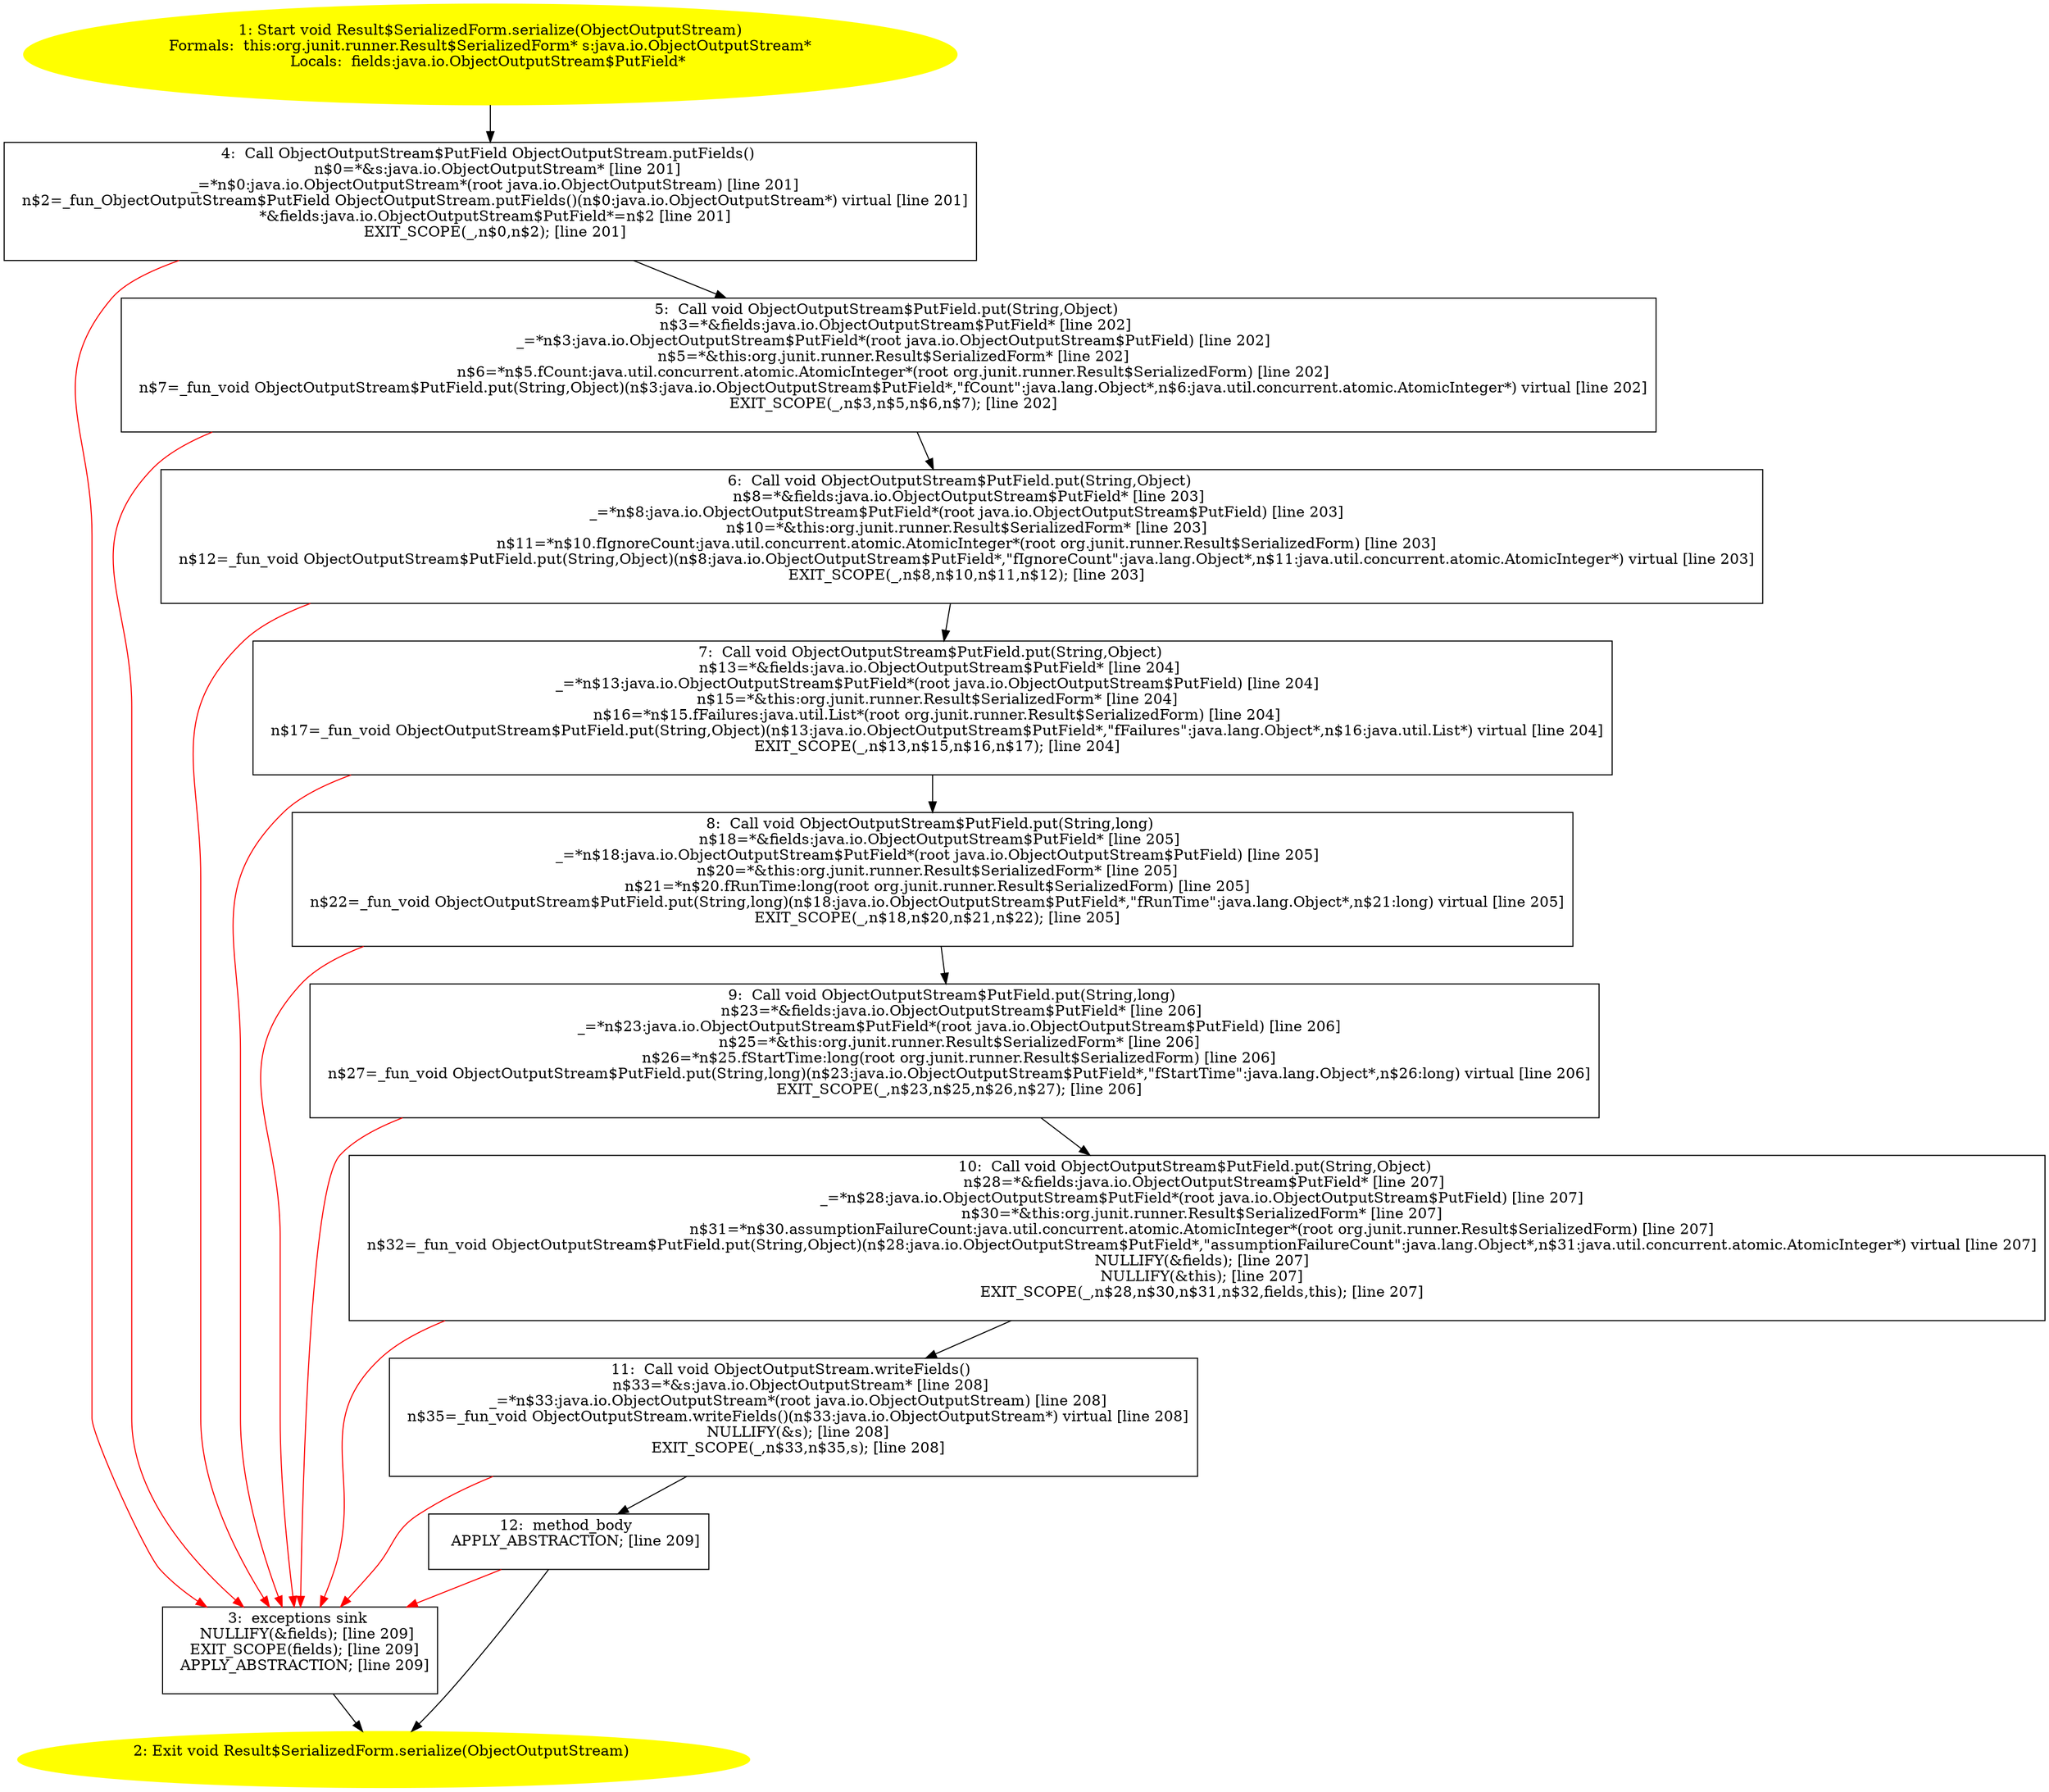 /* @generated */
digraph cfg {
"org.junit.runner.Result$SerializedForm.serialize(java.io.ObjectOutputStream):void.a811cc4a1532192bb1408514991e0521_1" [label="1: Start void Result$SerializedForm.serialize(ObjectOutputStream)\nFormals:  this:org.junit.runner.Result$SerializedForm* s:java.io.ObjectOutputStream*\nLocals:  fields:java.io.ObjectOutputStream$PutField* \n  " color=yellow style=filled]
	

	 "org.junit.runner.Result$SerializedForm.serialize(java.io.ObjectOutputStream):void.a811cc4a1532192bb1408514991e0521_1" -> "org.junit.runner.Result$SerializedForm.serialize(java.io.ObjectOutputStream):void.a811cc4a1532192bb1408514991e0521_4" ;
"org.junit.runner.Result$SerializedForm.serialize(java.io.ObjectOutputStream):void.a811cc4a1532192bb1408514991e0521_2" [label="2: Exit void Result$SerializedForm.serialize(ObjectOutputStream) \n  " color=yellow style=filled]
	

"org.junit.runner.Result$SerializedForm.serialize(java.io.ObjectOutputStream):void.a811cc4a1532192bb1408514991e0521_3" [label="3:  exceptions sink \n   NULLIFY(&fields); [line 209]\n  EXIT_SCOPE(fields); [line 209]\n  APPLY_ABSTRACTION; [line 209]\n " shape="box"]
	

	 "org.junit.runner.Result$SerializedForm.serialize(java.io.ObjectOutputStream):void.a811cc4a1532192bb1408514991e0521_3" -> "org.junit.runner.Result$SerializedForm.serialize(java.io.ObjectOutputStream):void.a811cc4a1532192bb1408514991e0521_2" ;
"org.junit.runner.Result$SerializedForm.serialize(java.io.ObjectOutputStream):void.a811cc4a1532192bb1408514991e0521_4" [label="4:  Call ObjectOutputStream$PutField ObjectOutputStream.putFields() \n   n$0=*&s:java.io.ObjectOutputStream* [line 201]\n  _=*n$0:java.io.ObjectOutputStream*(root java.io.ObjectOutputStream) [line 201]\n  n$2=_fun_ObjectOutputStream$PutField ObjectOutputStream.putFields()(n$0:java.io.ObjectOutputStream*) virtual [line 201]\n  *&fields:java.io.ObjectOutputStream$PutField*=n$2 [line 201]\n  EXIT_SCOPE(_,n$0,n$2); [line 201]\n " shape="box"]
	

	 "org.junit.runner.Result$SerializedForm.serialize(java.io.ObjectOutputStream):void.a811cc4a1532192bb1408514991e0521_4" -> "org.junit.runner.Result$SerializedForm.serialize(java.io.ObjectOutputStream):void.a811cc4a1532192bb1408514991e0521_5" ;
	 "org.junit.runner.Result$SerializedForm.serialize(java.io.ObjectOutputStream):void.a811cc4a1532192bb1408514991e0521_4" -> "org.junit.runner.Result$SerializedForm.serialize(java.io.ObjectOutputStream):void.a811cc4a1532192bb1408514991e0521_3" [color="red" ];
"org.junit.runner.Result$SerializedForm.serialize(java.io.ObjectOutputStream):void.a811cc4a1532192bb1408514991e0521_5" [label="5:  Call void ObjectOutputStream$PutField.put(String,Object) \n   n$3=*&fields:java.io.ObjectOutputStream$PutField* [line 202]\n  _=*n$3:java.io.ObjectOutputStream$PutField*(root java.io.ObjectOutputStream$PutField) [line 202]\n  n$5=*&this:org.junit.runner.Result$SerializedForm* [line 202]\n  n$6=*n$5.fCount:java.util.concurrent.atomic.AtomicInteger*(root org.junit.runner.Result$SerializedForm) [line 202]\n  n$7=_fun_void ObjectOutputStream$PutField.put(String,Object)(n$3:java.io.ObjectOutputStream$PutField*,\"fCount\":java.lang.Object*,n$6:java.util.concurrent.atomic.AtomicInteger*) virtual [line 202]\n  EXIT_SCOPE(_,n$3,n$5,n$6,n$7); [line 202]\n " shape="box"]
	

	 "org.junit.runner.Result$SerializedForm.serialize(java.io.ObjectOutputStream):void.a811cc4a1532192bb1408514991e0521_5" -> "org.junit.runner.Result$SerializedForm.serialize(java.io.ObjectOutputStream):void.a811cc4a1532192bb1408514991e0521_6" ;
	 "org.junit.runner.Result$SerializedForm.serialize(java.io.ObjectOutputStream):void.a811cc4a1532192bb1408514991e0521_5" -> "org.junit.runner.Result$SerializedForm.serialize(java.io.ObjectOutputStream):void.a811cc4a1532192bb1408514991e0521_3" [color="red" ];
"org.junit.runner.Result$SerializedForm.serialize(java.io.ObjectOutputStream):void.a811cc4a1532192bb1408514991e0521_6" [label="6:  Call void ObjectOutputStream$PutField.put(String,Object) \n   n$8=*&fields:java.io.ObjectOutputStream$PutField* [line 203]\n  _=*n$8:java.io.ObjectOutputStream$PutField*(root java.io.ObjectOutputStream$PutField) [line 203]\n  n$10=*&this:org.junit.runner.Result$SerializedForm* [line 203]\n  n$11=*n$10.fIgnoreCount:java.util.concurrent.atomic.AtomicInteger*(root org.junit.runner.Result$SerializedForm) [line 203]\n  n$12=_fun_void ObjectOutputStream$PutField.put(String,Object)(n$8:java.io.ObjectOutputStream$PutField*,\"fIgnoreCount\":java.lang.Object*,n$11:java.util.concurrent.atomic.AtomicInteger*) virtual [line 203]\n  EXIT_SCOPE(_,n$8,n$10,n$11,n$12); [line 203]\n " shape="box"]
	

	 "org.junit.runner.Result$SerializedForm.serialize(java.io.ObjectOutputStream):void.a811cc4a1532192bb1408514991e0521_6" -> "org.junit.runner.Result$SerializedForm.serialize(java.io.ObjectOutputStream):void.a811cc4a1532192bb1408514991e0521_7" ;
	 "org.junit.runner.Result$SerializedForm.serialize(java.io.ObjectOutputStream):void.a811cc4a1532192bb1408514991e0521_6" -> "org.junit.runner.Result$SerializedForm.serialize(java.io.ObjectOutputStream):void.a811cc4a1532192bb1408514991e0521_3" [color="red" ];
"org.junit.runner.Result$SerializedForm.serialize(java.io.ObjectOutputStream):void.a811cc4a1532192bb1408514991e0521_7" [label="7:  Call void ObjectOutputStream$PutField.put(String,Object) \n   n$13=*&fields:java.io.ObjectOutputStream$PutField* [line 204]\n  _=*n$13:java.io.ObjectOutputStream$PutField*(root java.io.ObjectOutputStream$PutField) [line 204]\n  n$15=*&this:org.junit.runner.Result$SerializedForm* [line 204]\n  n$16=*n$15.fFailures:java.util.List*(root org.junit.runner.Result$SerializedForm) [line 204]\n  n$17=_fun_void ObjectOutputStream$PutField.put(String,Object)(n$13:java.io.ObjectOutputStream$PutField*,\"fFailures\":java.lang.Object*,n$16:java.util.List*) virtual [line 204]\n  EXIT_SCOPE(_,n$13,n$15,n$16,n$17); [line 204]\n " shape="box"]
	

	 "org.junit.runner.Result$SerializedForm.serialize(java.io.ObjectOutputStream):void.a811cc4a1532192bb1408514991e0521_7" -> "org.junit.runner.Result$SerializedForm.serialize(java.io.ObjectOutputStream):void.a811cc4a1532192bb1408514991e0521_8" ;
	 "org.junit.runner.Result$SerializedForm.serialize(java.io.ObjectOutputStream):void.a811cc4a1532192bb1408514991e0521_7" -> "org.junit.runner.Result$SerializedForm.serialize(java.io.ObjectOutputStream):void.a811cc4a1532192bb1408514991e0521_3" [color="red" ];
"org.junit.runner.Result$SerializedForm.serialize(java.io.ObjectOutputStream):void.a811cc4a1532192bb1408514991e0521_8" [label="8:  Call void ObjectOutputStream$PutField.put(String,long) \n   n$18=*&fields:java.io.ObjectOutputStream$PutField* [line 205]\n  _=*n$18:java.io.ObjectOutputStream$PutField*(root java.io.ObjectOutputStream$PutField) [line 205]\n  n$20=*&this:org.junit.runner.Result$SerializedForm* [line 205]\n  n$21=*n$20.fRunTime:long(root org.junit.runner.Result$SerializedForm) [line 205]\n  n$22=_fun_void ObjectOutputStream$PutField.put(String,long)(n$18:java.io.ObjectOutputStream$PutField*,\"fRunTime\":java.lang.Object*,n$21:long) virtual [line 205]\n  EXIT_SCOPE(_,n$18,n$20,n$21,n$22); [line 205]\n " shape="box"]
	

	 "org.junit.runner.Result$SerializedForm.serialize(java.io.ObjectOutputStream):void.a811cc4a1532192bb1408514991e0521_8" -> "org.junit.runner.Result$SerializedForm.serialize(java.io.ObjectOutputStream):void.a811cc4a1532192bb1408514991e0521_9" ;
	 "org.junit.runner.Result$SerializedForm.serialize(java.io.ObjectOutputStream):void.a811cc4a1532192bb1408514991e0521_8" -> "org.junit.runner.Result$SerializedForm.serialize(java.io.ObjectOutputStream):void.a811cc4a1532192bb1408514991e0521_3" [color="red" ];
"org.junit.runner.Result$SerializedForm.serialize(java.io.ObjectOutputStream):void.a811cc4a1532192bb1408514991e0521_9" [label="9:  Call void ObjectOutputStream$PutField.put(String,long) \n   n$23=*&fields:java.io.ObjectOutputStream$PutField* [line 206]\n  _=*n$23:java.io.ObjectOutputStream$PutField*(root java.io.ObjectOutputStream$PutField) [line 206]\n  n$25=*&this:org.junit.runner.Result$SerializedForm* [line 206]\n  n$26=*n$25.fStartTime:long(root org.junit.runner.Result$SerializedForm) [line 206]\n  n$27=_fun_void ObjectOutputStream$PutField.put(String,long)(n$23:java.io.ObjectOutputStream$PutField*,\"fStartTime\":java.lang.Object*,n$26:long) virtual [line 206]\n  EXIT_SCOPE(_,n$23,n$25,n$26,n$27); [line 206]\n " shape="box"]
	

	 "org.junit.runner.Result$SerializedForm.serialize(java.io.ObjectOutputStream):void.a811cc4a1532192bb1408514991e0521_9" -> "org.junit.runner.Result$SerializedForm.serialize(java.io.ObjectOutputStream):void.a811cc4a1532192bb1408514991e0521_10" ;
	 "org.junit.runner.Result$SerializedForm.serialize(java.io.ObjectOutputStream):void.a811cc4a1532192bb1408514991e0521_9" -> "org.junit.runner.Result$SerializedForm.serialize(java.io.ObjectOutputStream):void.a811cc4a1532192bb1408514991e0521_3" [color="red" ];
"org.junit.runner.Result$SerializedForm.serialize(java.io.ObjectOutputStream):void.a811cc4a1532192bb1408514991e0521_10" [label="10:  Call void ObjectOutputStream$PutField.put(String,Object) \n   n$28=*&fields:java.io.ObjectOutputStream$PutField* [line 207]\n  _=*n$28:java.io.ObjectOutputStream$PutField*(root java.io.ObjectOutputStream$PutField) [line 207]\n  n$30=*&this:org.junit.runner.Result$SerializedForm* [line 207]\n  n$31=*n$30.assumptionFailureCount:java.util.concurrent.atomic.AtomicInteger*(root org.junit.runner.Result$SerializedForm) [line 207]\n  n$32=_fun_void ObjectOutputStream$PutField.put(String,Object)(n$28:java.io.ObjectOutputStream$PutField*,\"assumptionFailureCount\":java.lang.Object*,n$31:java.util.concurrent.atomic.AtomicInteger*) virtual [line 207]\n  NULLIFY(&fields); [line 207]\n  NULLIFY(&this); [line 207]\n  EXIT_SCOPE(_,n$28,n$30,n$31,n$32,fields,this); [line 207]\n " shape="box"]
	

	 "org.junit.runner.Result$SerializedForm.serialize(java.io.ObjectOutputStream):void.a811cc4a1532192bb1408514991e0521_10" -> "org.junit.runner.Result$SerializedForm.serialize(java.io.ObjectOutputStream):void.a811cc4a1532192bb1408514991e0521_11" ;
	 "org.junit.runner.Result$SerializedForm.serialize(java.io.ObjectOutputStream):void.a811cc4a1532192bb1408514991e0521_10" -> "org.junit.runner.Result$SerializedForm.serialize(java.io.ObjectOutputStream):void.a811cc4a1532192bb1408514991e0521_3" [color="red" ];
"org.junit.runner.Result$SerializedForm.serialize(java.io.ObjectOutputStream):void.a811cc4a1532192bb1408514991e0521_11" [label="11:  Call void ObjectOutputStream.writeFields() \n   n$33=*&s:java.io.ObjectOutputStream* [line 208]\n  _=*n$33:java.io.ObjectOutputStream*(root java.io.ObjectOutputStream) [line 208]\n  n$35=_fun_void ObjectOutputStream.writeFields()(n$33:java.io.ObjectOutputStream*) virtual [line 208]\n  NULLIFY(&s); [line 208]\n  EXIT_SCOPE(_,n$33,n$35,s); [line 208]\n " shape="box"]
	

	 "org.junit.runner.Result$SerializedForm.serialize(java.io.ObjectOutputStream):void.a811cc4a1532192bb1408514991e0521_11" -> "org.junit.runner.Result$SerializedForm.serialize(java.io.ObjectOutputStream):void.a811cc4a1532192bb1408514991e0521_12" ;
	 "org.junit.runner.Result$SerializedForm.serialize(java.io.ObjectOutputStream):void.a811cc4a1532192bb1408514991e0521_11" -> "org.junit.runner.Result$SerializedForm.serialize(java.io.ObjectOutputStream):void.a811cc4a1532192bb1408514991e0521_3" [color="red" ];
"org.junit.runner.Result$SerializedForm.serialize(java.io.ObjectOutputStream):void.a811cc4a1532192bb1408514991e0521_12" [label="12:  method_body \n   APPLY_ABSTRACTION; [line 209]\n " shape="box"]
	

	 "org.junit.runner.Result$SerializedForm.serialize(java.io.ObjectOutputStream):void.a811cc4a1532192bb1408514991e0521_12" -> "org.junit.runner.Result$SerializedForm.serialize(java.io.ObjectOutputStream):void.a811cc4a1532192bb1408514991e0521_2" ;
	 "org.junit.runner.Result$SerializedForm.serialize(java.io.ObjectOutputStream):void.a811cc4a1532192bb1408514991e0521_12" -> "org.junit.runner.Result$SerializedForm.serialize(java.io.ObjectOutputStream):void.a811cc4a1532192bb1408514991e0521_3" [color="red" ];
}
